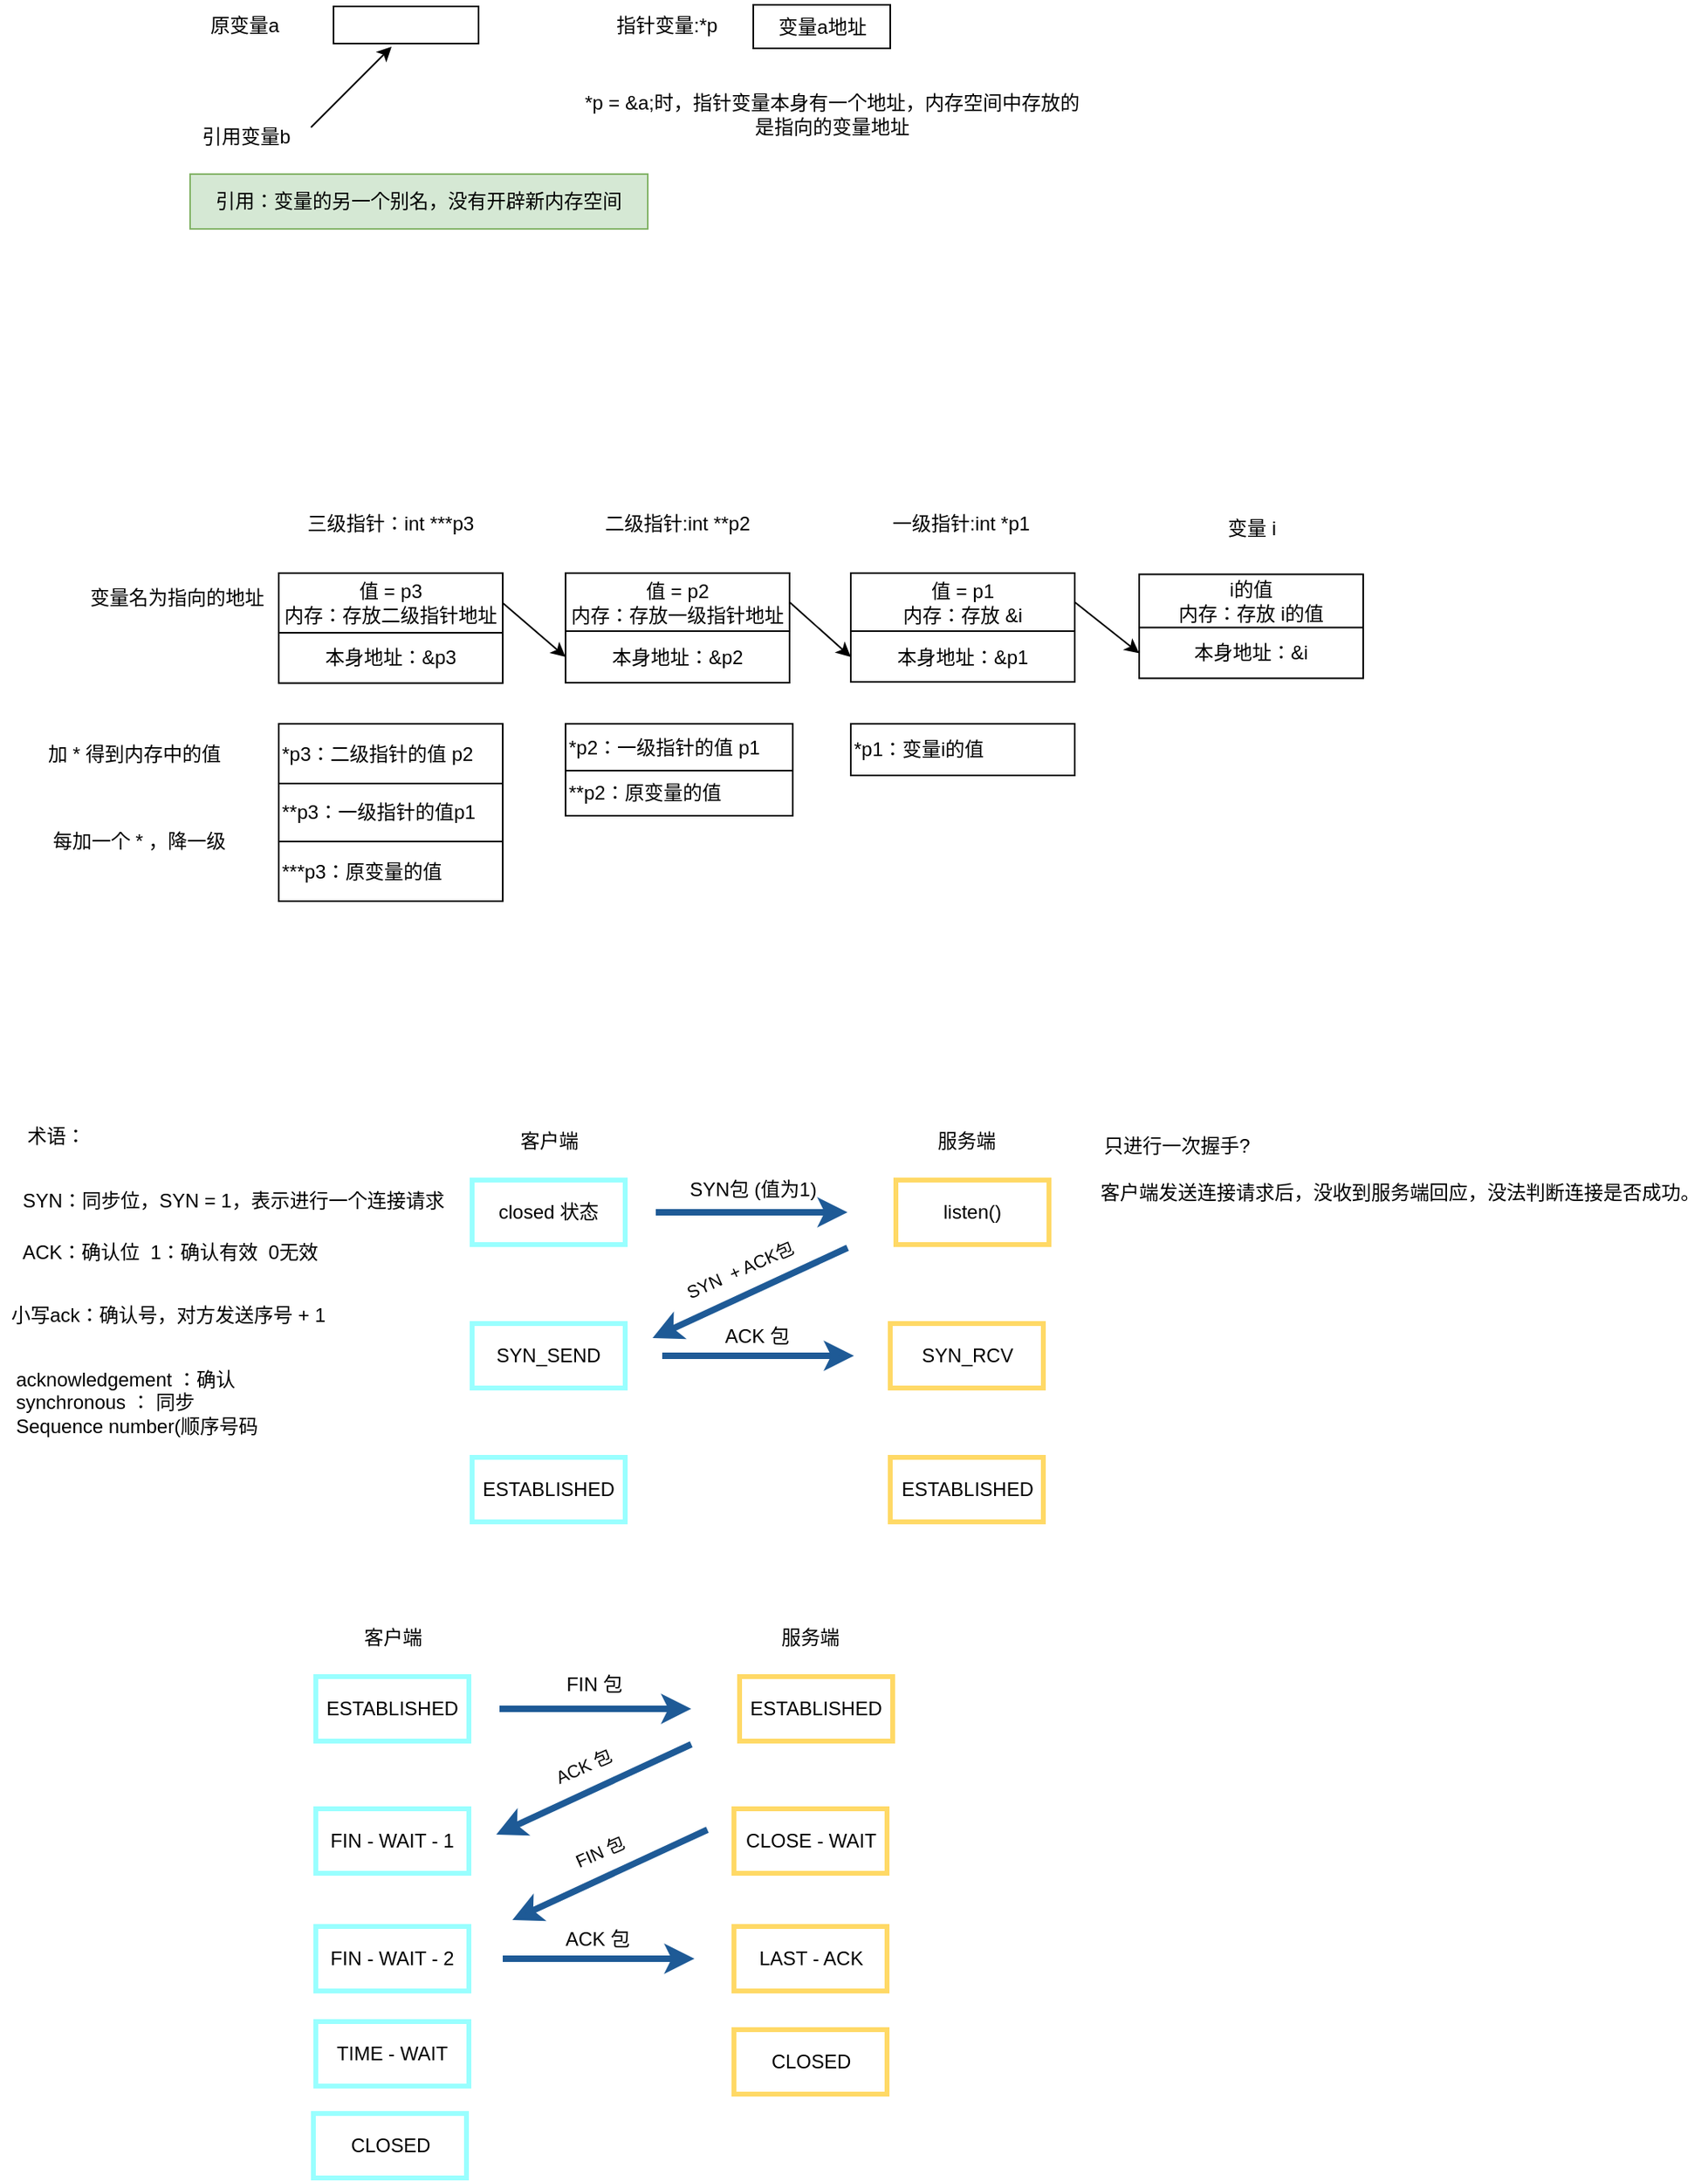 <mxfile version="21.0.2" type="github">
  <diagram name="第 1 页" id="zhSJCforY8B-MtIuW9Q7">
    <mxGraphModel dx="1120" dy="396" grid="0" gridSize="10" guides="1" tooltips="1" connect="1" arrows="1" fold="1" page="1" pageScale="1" pageWidth="1169" pageHeight="1654" math="0" shadow="0">
      <root>
        <mxCell id="0" />
        <mxCell id="1" parent="0" />
        <mxCell id="axphInQ6ILh3uUqZy5pT-3" value="" style="rounded=0;whiteSpace=wrap;html=1;" parent="1" vertex="1">
          <mxGeometry x="212" y="106" width="90" height="23" as="geometry" />
        </mxCell>
        <mxCell id="axphInQ6ILh3uUqZy5pT-4" value="原变量a" style="text;html=1;strokeColor=none;fillColor=none;align=center;verticalAlign=middle;whiteSpace=wrap;rounded=0;" parent="1" vertex="1">
          <mxGeometry x="127" y="102.5" width="60" height="30" as="geometry" />
        </mxCell>
        <mxCell id="axphInQ6ILh3uUqZy5pT-5" value="引用变量b" style="text;html=1;strokeColor=none;fillColor=none;align=center;verticalAlign=middle;whiteSpace=wrap;rounded=0;" parent="1" vertex="1">
          <mxGeometry x="129" y="172" width="58" height="30" as="geometry" />
        </mxCell>
        <mxCell id="axphInQ6ILh3uUqZy5pT-7" value="" style="endArrow=classic;html=1;rounded=0;" parent="1" edge="1">
          <mxGeometry width="50" height="50" relative="1" as="geometry">
            <mxPoint x="198" y="181" as="sourcePoint" />
            <mxPoint x="248" y="131" as="targetPoint" />
          </mxGeometry>
        </mxCell>
        <mxCell id="axphInQ6ILh3uUqZy5pT-8" value="变量a地址" style="rounded=0;whiteSpace=wrap;html=1;" parent="1" vertex="1">
          <mxGeometry x="472.5" y="105" width="85" height="27" as="geometry" />
        </mxCell>
        <mxCell id="axphInQ6ILh3uUqZy5pT-9" value="指针变量:*p" style="text;html=1;strokeColor=none;fillColor=none;align=center;verticalAlign=middle;whiteSpace=wrap;rounded=0;" parent="1" vertex="1">
          <mxGeometry x="375" y="106" width="88" height="23" as="geometry" />
        </mxCell>
        <mxCell id="axphInQ6ILh3uUqZy5pT-10" value="*p = &amp;amp;a;时，指针变量本身有一个地址，内存空间中存放的是指向的变量地址" style="text;html=1;strokeColor=none;fillColor=none;align=center;verticalAlign=middle;whiteSpace=wrap;rounded=0;" parent="1" vertex="1">
          <mxGeometry x="361" y="144" width="321" height="58" as="geometry" />
        </mxCell>
        <mxCell id="axphInQ6ILh3uUqZy5pT-11" value="引用：变量的另一个别名，没有开辟新内存空间" style="text;html=1;strokeColor=#82b366;fillColor=#d5e8d4;align=center;verticalAlign=middle;whiteSpace=wrap;rounded=0;" parent="1" vertex="1">
          <mxGeometry x="123" y="210" width="284" height="34" as="geometry" />
        </mxCell>
        <mxCell id="t9q21rlbk7sv6u75ExxA-17" value="变量名为指向的地址" style="text;html=1;strokeColor=none;fillColor=none;align=center;verticalAlign=middle;whiteSpace=wrap;rounded=0;" parent="1" vertex="1">
          <mxGeometry x="54" y="460" width="122" height="26.5" as="geometry" />
        </mxCell>
        <mxCell id="t9q21rlbk7sv6u75ExxA-31" value="加 * 得到内存中的值" style="text;html=1;strokeColor=none;fillColor=none;align=center;verticalAlign=middle;whiteSpace=wrap;rounded=0;" parent="1" vertex="1">
          <mxGeometry x="16" y="551" width="145" height="37" as="geometry" />
        </mxCell>
        <mxCell id="t9q21rlbk7sv6u75ExxA-43" value="" style="shape=table;startSize=0;container=1;collapsible=0;childLayout=tableLayout;" parent="1" vertex="1">
          <mxGeometry x="356" y="457.5" width="139" height="68" as="geometry" />
        </mxCell>
        <mxCell id="t9q21rlbk7sv6u75ExxA-44" value="" style="shape=tableRow;horizontal=0;startSize=0;swimlaneHead=0;swimlaneBody=0;strokeColor=inherit;top=0;left=0;bottom=0;right=0;collapsible=0;dropTarget=0;fillColor=none;points=[[0,0.5],[1,0.5]];portConstraint=eastwest;" parent="t9q21rlbk7sv6u75ExxA-43" vertex="1">
          <mxGeometry width="139" height="36" as="geometry" />
        </mxCell>
        <mxCell id="t9q21rlbk7sv6u75ExxA-45" value="值 = p2&lt;br&gt;内存：存放一级指针地址" style="shape=partialRectangle;html=1;whiteSpace=wrap;connectable=0;strokeColor=inherit;overflow=hidden;fillColor=none;top=0;left=0;bottom=0;right=0;pointerEvents=1;" parent="t9q21rlbk7sv6u75ExxA-44" vertex="1">
          <mxGeometry width="139" height="36" as="geometry">
            <mxRectangle width="139" height="36" as="alternateBounds" />
          </mxGeometry>
        </mxCell>
        <mxCell id="t9q21rlbk7sv6u75ExxA-46" value="" style="shape=tableRow;horizontal=0;startSize=0;swimlaneHead=0;swimlaneBody=0;strokeColor=inherit;top=0;left=0;bottom=0;right=0;collapsible=0;dropTarget=0;fillColor=none;points=[[0,0.5],[1,0.5]];portConstraint=eastwest;" parent="t9q21rlbk7sv6u75ExxA-43" vertex="1">
          <mxGeometry y="36" width="139" height="32" as="geometry" />
        </mxCell>
        <mxCell id="t9q21rlbk7sv6u75ExxA-47" value="本身地址：&amp;amp;p2" style="shape=partialRectangle;html=1;whiteSpace=wrap;connectable=0;strokeColor=inherit;overflow=hidden;fillColor=none;top=0;left=0;bottom=0;right=0;pointerEvents=1;" parent="t9q21rlbk7sv6u75ExxA-46" vertex="1">
          <mxGeometry width="139" height="32" as="geometry">
            <mxRectangle width="139" height="32" as="alternateBounds" />
          </mxGeometry>
        </mxCell>
        <mxCell id="t9q21rlbk7sv6u75ExxA-48" value="" style="shape=table;startSize=0;container=1;collapsible=0;childLayout=tableLayout;" parent="1" vertex="1">
          <mxGeometry x="533" y="457.5" width="139" height="67.5" as="geometry" />
        </mxCell>
        <mxCell id="t9q21rlbk7sv6u75ExxA-49" value="" style="shape=tableRow;horizontal=0;startSize=0;swimlaneHead=0;swimlaneBody=0;strokeColor=inherit;top=0;left=0;bottom=0;right=0;collapsible=0;dropTarget=0;fillColor=none;points=[[0,0.5],[1,0.5]];portConstraint=eastwest;" parent="t9q21rlbk7sv6u75ExxA-48" vertex="1">
          <mxGeometry width="139" height="36" as="geometry" />
        </mxCell>
        <mxCell id="t9q21rlbk7sv6u75ExxA-50" value="值 = p1&lt;br&gt;内存：存放 &amp;amp;i" style="shape=partialRectangle;html=1;whiteSpace=wrap;connectable=0;strokeColor=inherit;overflow=hidden;fillColor=none;top=0;left=0;bottom=0;right=0;pointerEvents=1;" parent="t9q21rlbk7sv6u75ExxA-49" vertex="1">
          <mxGeometry width="139" height="36" as="geometry">
            <mxRectangle width="139" height="36" as="alternateBounds" />
          </mxGeometry>
        </mxCell>
        <mxCell id="t9q21rlbk7sv6u75ExxA-51" value="" style="shape=tableRow;horizontal=0;startSize=0;swimlaneHead=0;swimlaneBody=0;strokeColor=inherit;top=0;left=0;bottom=0;right=0;collapsible=0;dropTarget=0;fillColor=none;points=[[0,0.5],[1,0.5]];portConstraint=eastwest;" parent="t9q21rlbk7sv6u75ExxA-48" vertex="1">
          <mxGeometry y="36" width="139" height="32" as="geometry" />
        </mxCell>
        <mxCell id="t9q21rlbk7sv6u75ExxA-52" value="本身地址：&amp;amp;p1" style="shape=partialRectangle;html=1;whiteSpace=wrap;connectable=0;strokeColor=inherit;overflow=hidden;fillColor=none;top=0;left=0;bottom=0;right=0;pointerEvents=1;" parent="t9q21rlbk7sv6u75ExxA-51" vertex="1">
          <mxGeometry width="139" height="32" as="geometry">
            <mxRectangle width="139" height="32" as="alternateBounds" />
          </mxGeometry>
        </mxCell>
        <mxCell id="t9q21rlbk7sv6u75ExxA-53" value="" style="endArrow=classic;html=1;rounded=0;entryX=0;entryY=0.5;entryDx=0;entryDy=0;exitX=1;exitY=0.5;exitDx=0;exitDy=0;" parent="1" source="t9q21rlbk7sv6u75ExxA-44" target="t9q21rlbk7sv6u75ExxA-51" edge="1">
          <mxGeometry width="50" height="50" relative="1" as="geometry">
            <mxPoint x="479" y="471.5" as="sourcePoint" />
            <mxPoint x="529" y="421.5" as="targetPoint" />
          </mxGeometry>
        </mxCell>
        <mxCell id="t9q21rlbk7sv6u75ExxA-54" value="" style="shape=table;startSize=0;container=1;collapsible=0;childLayout=tableLayout;" parent="1" vertex="1">
          <mxGeometry x="178" y="457.5" width="139" height="68.25" as="geometry" />
        </mxCell>
        <mxCell id="t9q21rlbk7sv6u75ExxA-55" value="" style="shape=tableRow;horizontal=0;startSize=0;swimlaneHead=0;swimlaneBody=0;strokeColor=inherit;top=0;left=0;bottom=0;right=0;collapsible=0;dropTarget=0;fillColor=none;points=[[0,0.5],[1,0.5]];portConstraint=eastwest;" parent="t9q21rlbk7sv6u75ExxA-54" vertex="1">
          <mxGeometry width="139" height="37" as="geometry" />
        </mxCell>
        <mxCell id="t9q21rlbk7sv6u75ExxA-56" value="值 = p3&lt;br&gt;内存：存放二级指针地址" style="shape=partialRectangle;html=1;whiteSpace=wrap;connectable=0;strokeColor=inherit;overflow=hidden;fillColor=none;top=0;left=0;bottom=0;right=0;pointerEvents=1;" parent="t9q21rlbk7sv6u75ExxA-55" vertex="1">
          <mxGeometry width="139" height="37" as="geometry">
            <mxRectangle width="139" height="37" as="alternateBounds" />
          </mxGeometry>
        </mxCell>
        <mxCell id="t9q21rlbk7sv6u75ExxA-57" value="" style="shape=tableRow;horizontal=0;startSize=0;swimlaneHead=0;swimlaneBody=0;strokeColor=inherit;top=0;left=0;bottom=0;right=0;collapsible=0;dropTarget=0;fillColor=none;points=[[0,0.5],[1,0.5]];portConstraint=eastwest;" parent="t9q21rlbk7sv6u75ExxA-54" vertex="1">
          <mxGeometry y="37" width="139" height="31" as="geometry" />
        </mxCell>
        <mxCell id="t9q21rlbk7sv6u75ExxA-58" value="本身地址：&amp;amp;p3" style="shape=partialRectangle;html=1;whiteSpace=wrap;connectable=0;strokeColor=inherit;overflow=hidden;fillColor=none;top=0;left=0;bottom=0;right=0;pointerEvents=1;" parent="t9q21rlbk7sv6u75ExxA-57" vertex="1">
          <mxGeometry width="139" height="31" as="geometry">
            <mxRectangle width="139" height="31" as="alternateBounds" />
          </mxGeometry>
        </mxCell>
        <mxCell id="t9q21rlbk7sv6u75ExxA-60" value="" style="endArrow=classic;html=1;rounded=0;exitX=1;exitY=0.5;exitDx=0;exitDy=0;entryX=0;entryY=0.5;entryDx=0;entryDy=0;" parent="1" source="t9q21rlbk7sv6u75ExxA-55" target="t9q21rlbk7sv6u75ExxA-46" edge="1">
          <mxGeometry width="50" height="50" relative="1" as="geometry">
            <mxPoint x="485" y="571.5" as="sourcePoint" />
            <mxPoint x="535" y="521.5" as="targetPoint" />
          </mxGeometry>
        </mxCell>
        <mxCell id="t9q21rlbk7sv6u75ExxA-61" value="一级指针:int *p1" style="text;html=1;strokeColor=none;fillColor=none;align=center;verticalAlign=middle;whiteSpace=wrap;rounded=0;" parent="1" vertex="1">
          <mxGeometry x="547" y="417.5" width="109" height="18" as="geometry" />
        </mxCell>
        <mxCell id="t9q21rlbk7sv6u75ExxA-62" value="二级指针:int **p2" style="text;html=1;strokeColor=none;fillColor=none;align=center;verticalAlign=middle;whiteSpace=wrap;rounded=0;" parent="1" vertex="1">
          <mxGeometry x="370" y="416" width="111" height="21" as="geometry" />
        </mxCell>
        <mxCell id="t9q21rlbk7sv6u75ExxA-63" value="三级指针：int ***p3" style="text;html=1;strokeColor=none;fillColor=none;align=center;verticalAlign=middle;whiteSpace=wrap;rounded=0;" parent="1" vertex="1">
          <mxGeometry x="190" y="418" width="115" height="17" as="geometry" />
        </mxCell>
        <mxCell id="t9q21rlbk7sv6u75ExxA-64" value="" style="shape=table;startSize=0;container=1;collapsible=0;childLayout=tableLayout;" parent="1" vertex="1">
          <mxGeometry x="712" y="458.25" width="139" height="64.5" as="geometry" />
        </mxCell>
        <mxCell id="t9q21rlbk7sv6u75ExxA-65" value="" style="shape=tableRow;horizontal=0;startSize=0;swimlaneHead=0;swimlaneBody=0;strokeColor=inherit;top=0;left=0;bottom=0;right=0;collapsible=0;dropTarget=0;fillColor=none;points=[[0,0.5],[1,0.5]];portConstraint=eastwest;" parent="t9q21rlbk7sv6u75ExxA-64" vertex="1">
          <mxGeometry width="139" height="33" as="geometry" />
        </mxCell>
        <mxCell id="t9q21rlbk7sv6u75ExxA-66" value="i的值&lt;br&gt;内存：存放 i的值" style="shape=partialRectangle;html=1;whiteSpace=wrap;connectable=0;strokeColor=inherit;overflow=hidden;fillColor=none;top=0;left=0;bottom=0;right=0;pointerEvents=1;" parent="t9q21rlbk7sv6u75ExxA-65" vertex="1">
          <mxGeometry width="139" height="33" as="geometry">
            <mxRectangle width="139" height="33" as="alternateBounds" />
          </mxGeometry>
        </mxCell>
        <mxCell id="t9q21rlbk7sv6u75ExxA-67" value="" style="shape=tableRow;horizontal=0;startSize=0;swimlaneHead=0;swimlaneBody=0;strokeColor=inherit;top=0;left=0;bottom=0;right=0;collapsible=0;dropTarget=0;fillColor=none;points=[[0,0.5],[1,0.5]];portConstraint=eastwest;" parent="t9q21rlbk7sv6u75ExxA-64" vertex="1">
          <mxGeometry y="33" width="139" height="32" as="geometry" />
        </mxCell>
        <mxCell id="t9q21rlbk7sv6u75ExxA-68" value="本身地址：&amp;amp;i" style="shape=partialRectangle;html=1;whiteSpace=wrap;connectable=0;strokeColor=inherit;overflow=hidden;fillColor=none;top=0;left=0;bottom=0;right=0;pointerEvents=1;" parent="t9q21rlbk7sv6u75ExxA-67" vertex="1">
          <mxGeometry width="139" height="32" as="geometry">
            <mxRectangle width="139" height="32" as="alternateBounds" />
          </mxGeometry>
        </mxCell>
        <mxCell id="t9q21rlbk7sv6u75ExxA-69" value="" style="endArrow=classic;html=1;rounded=0;entryX=0;entryY=0.5;entryDx=0;entryDy=0;exitX=1;exitY=0.5;exitDx=0;exitDy=0;" parent="1" source="t9q21rlbk7sv6u75ExxA-49" target="t9q21rlbk7sv6u75ExxA-67" edge="1">
          <mxGeometry width="50" height="50" relative="1" as="geometry">
            <mxPoint x="653" y="613" as="sourcePoint" />
            <mxPoint x="703" y="563" as="targetPoint" />
          </mxGeometry>
        </mxCell>
        <mxCell id="t9q21rlbk7sv6u75ExxA-70" value="变量 i" style="text;html=1;strokeColor=none;fillColor=none;align=center;verticalAlign=middle;whiteSpace=wrap;rounded=0;" parent="1" vertex="1">
          <mxGeometry x="751.5" y="418" width="60" height="23" as="geometry" />
        </mxCell>
        <mxCell id="t9q21rlbk7sv6u75ExxA-75" value="" style="shape=table;startSize=0;container=1;collapsible=0;childLayout=tableLayout;" parent="1" vertex="1">
          <mxGeometry x="533" y="551" width="139" height="32" as="geometry" />
        </mxCell>
        <mxCell id="t9q21rlbk7sv6u75ExxA-76" value="" style="shape=tableRow;horizontal=0;startSize=0;swimlaneHead=0;swimlaneBody=0;strokeColor=inherit;top=0;left=0;bottom=0;right=0;collapsible=0;dropTarget=0;fillColor=none;points=[[0,0.5],[1,0.5]];portConstraint=eastwest;" parent="t9q21rlbk7sv6u75ExxA-75" vertex="1">
          <mxGeometry width="139" height="32" as="geometry" />
        </mxCell>
        <mxCell id="t9q21rlbk7sv6u75ExxA-77" value="*p1：变量i的值" style="shape=partialRectangle;html=1;whiteSpace=wrap;connectable=0;strokeColor=inherit;overflow=hidden;fillColor=none;top=0;left=0;bottom=0;right=0;pointerEvents=1;align=left;" parent="t9q21rlbk7sv6u75ExxA-76" vertex="1">
          <mxGeometry width="139" height="32" as="geometry">
            <mxRectangle width="139" height="32" as="alternateBounds" />
          </mxGeometry>
        </mxCell>
        <mxCell id="t9q21rlbk7sv6u75ExxA-78" value="" style="shape=table;startSize=0;container=1;collapsible=0;childLayout=tableLayout;align=left;" parent="1" vertex="1">
          <mxGeometry x="356" y="551" width="141" height="57" as="geometry" />
        </mxCell>
        <mxCell id="t9q21rlbk7sv6u75ExxA-79" value="" style="shape=tableRow;horizontal=0;startSize=0;swimlaneHead=0;swimlaneBody=0;strokeColor=inherit;top=0;left=0;bottom=0;right=0;collapsible=0;dropTarget=0;fillColor=none;points=[[0,0.5],[1,0.5]];portConstraint=eastwest;" parent="t9q21rlbk7sv6u75ExxA-78" vertex="1">
          <mxGeometry width="141" height="29" as="geometry" />
        </mxCell>
        <mxCell id="t9q21rlbk7sv6u75ExxA-80" value="*p2：一级指针的值 p1" style="shape=partialRectangle;html=1;whiteSpace=wrap;connectable=0;strokeColor=inherit;overflow=hidden;fillColor=none;top=0;left=0;bottom=0;right=0;pointerEvents=1;align=left;" parent="t9q21rlbk7sv6u75ExxA-79" vertex="1">
          <mxGeometry width="141" height="29" as="geometry">
            <mxRectangle width="141" height="29" as="alternateBounds" />
          </mxGeometry>
        </mxCell>
        <mxCell id="t9q21rlbk7sv6u75ExxA-81" value="" style="shape=tableRow;horizontal=0;startSize=0;swimlaneHead=0;swimlaneBody=0;strokeColor=inherit;top=0;left=0;bottom=0;right=0;collapsible=0;dropTarget=0;fillColor=none;points=[[0,0.5],[1,0.5]];portConstraint=eastwest;" parent="t9q21rlbk7sv6u75ExxA-78" vertex="1">
          <mxGeometry y="29" width="141" height="28" as="geometry" />
        </mxCell>
        <mxCell id="t9q21rlbk7sv6u75ExxA-82" value="**p2：原变量的值" style="shape=partialRectangle;html=1;whiteSpace=wrap;connectable=0;strokeColor=inherit;overflow=hidden;fillColor=none;top=0;left=0;bottom=0;right=0;pointerEvents=1;align=left;" parent="t9q21rlbk7sv6u75ExxA-81" vertex="1">
          <mxGeometry width="141" height="28" as="geometry">
            <mxRectangle width="141" height="28" as="alternateBounds" />
          </mxGeometry>
        </mxCell>
        <mxCell id="t9q21rlbk7sv6u75ExxA-83" value="" style="shape=table;startSize=0;container=1;collapsible=0;childLayout=tableLayout;" parent="1" vertex="1">
          <mxGeometry x="178" y="551" width="139" height="110" as="geometry" />
        </mxCell>
        <mxCell id="t9q21rlbk7sv6u75ExxA-84" value="" style="shape=tableRow;horizontal=0;startSize=0;swimlaneHead=0;swimlaneBody=0;strokeColor=inherit;top=0;left=0;bottom=0;right=0;collapsible=0;dropTarget=0;fillColor=none;points=[[0,0.5],[1,0.5]];portConstraint=eastwest;" parent="t9q21rlbk7sv6u75ExxA-83" vertex="1">
          <mxGeometry width="139" height="37" as="geometry" />
        </mxCell>
        <mxCell id="t9q21rlbk7sv6u75ExxA-85" value="*p3：二级指针的值 p2" style="shape=partialRectangle;html=1;whiteSpace=wrap;connectable=0;strokeColor=inherit;overflow=hidden;fillColor=none;top=0;left=0;bottom=0;right=0;pointerEvents=1;align=left;" parent="t9q21rlbk7sv6u75ExxA-84" vertex="1">
          <mxGeometry width="139" height="37" as="geometry">
            <mxRectangle width="139" height="37" as="alternateBounds" />
          </mxGeometry>
        </mxCell>
        <mxCell id="t9q21rlbk7sv6u75ExxA-86" value="" style="shape=tableRow;horizontal=0;startSize=0;swimlaneHead=0;swimlaneBody=0;strokeColor=inherit;top=0;left=0;bottom=0;right=0;collapsible=0;dropTarget=0;fillColor=none;points=[[0,0.5],[1,0.5]];portConstraint=eastwest;" parent="t9q21rlbk7sv6u75ExxA-83" vertex="1">
          <mxGeometry y="37" width="139" height="36" as="geometry" />
        </mxCell>
        <mxCell id="t9q21rlbk7sv6u75ExxA-87" value="**p3：一级指针的值p1" style="shape=partialRectangle;html=1;whiteSpace=wrap;connectable=0;strokeColor=inherit;overflow=hidden;fillColor=none;top=0;left=0;bottom=0;right=0;pointerEvents=1;align=left;" parent="t9q21rlbk7sv6u75ExxA-86" vertex="1">
          <mxGeometry width="139" height="36" as="geometry">
            <mxRectangle width="139" height="36" as="alternateBounds" />
          </mxGeometry>
        </mxCell>
        <mxCell id="t9q21rlbk7sv6u75ExxA-88" value="" style="shape=tableRow;horizontal=0;startSize=0;swimlaneHead=0;swimlaneBody=0;strokeColor=inherit;top=0;left=0;bottom=0;right=0;collapsible=0;dropTarget=0;fillColor=none;points=[[0,0.5],[1,0.5]];portConstraint=eastwest;" parent="t9q21rlbk7sv6u75ExxA-83" vertex="1">
          <mxGeometry y="73" width="139" height="37" as="geometry" />
        </mxCell>
        <mxCell id="t9q21rlbk7sv6u75ExxA-89" value="***p3：原变量的值" style="shape=partialRectangle;html=1;whiteSpace=wrap;connectable=0;strokeColor=inherit;overflow=hidden;fillColor=none;top=0;left=0;bottom=0;right=0;pointerEvents=1;align=left;" parent="t9q21rlbk7sv6u75ExxA-88" vertex="1">
          <mxGeometry width="139" height="37" as="geometry">
            <mxRectangle width="139" height="37" as="alternateBounds" />
          </mxGeometry>
        </mxCell>
        <mxCell id="t9q21rlbk7sv6u75ExxA-90" value="每加一个 * ，降一级" style="text;html=1;strokeColor=none;fillColor=none;align=center;verticalAlign=middle;whiteSpace=wrap;rounded=0;" parent="1" vertex="1">
          <mxGeometry x="35" y="613" width="113" height="21" as="geometry" />
        </mxCell>
        <mxCell id="xyn21V8PsA411hffmtjd-5" style="edgeStyle=orthogonalEdgeStyle;rounded=0;orthogonalLoop=1;jettySize=auto;html=1;strokeWidth=4;strokeColor=#1E5A96;" edge="1" parent="1">
          <mxGeometry relative="1" as="geometry">
            <mxPoint x="412" y="854" as="sourcePoint" />
            <mxPoint x="531" y="854" as="targetPoint" />
          </mxGeometry>
        </mxCell>
        <mxCell id="xyn21V8PsA411hffmtjd-1" value="closed 状态" style="rounded=0;whiteSpace=wrap;html=1;strokeWidth=3;strokeColor=#99FFFF;" vertex="1" parent="1">
          <mxGeometry x="298" y="834" width="95" height="40" as="geometry" />
        </mxCell>
        <mxCell id="xyn21V8PsA411hffmtjd-2" value="客户端" style="text;html=1;strokeColor=none;fillColor=none;align=center;verticalAlign=middle;whiteSpace=wrap;rounded=0;" vertex="1" parent="1">
          <mxGeometry x="315.5" y="795" width="60" height="30" as="geometry" />
        </mxCell>
        <mxCell id="xyn21V8PsA411hffmtjd-3" value="服务端" style="text;html=1;strokeColor=none;fillColor=none;align=center;verticalAlign=middle;whiteSpace=wrap;rounded=0;" vertex="1" parent="1">
          <mxGeometry x="575" y="795" width="60" height="30" as="geometry" />
        </mxCell>
        <mxCell id="xyn21V8PsA411hffmtjd-4" value="listen()" style="rounded=0;whiteSpace=wrap;html=1;strokeWidth=3;strokeColor=#FFD966;" vertex="1" parent="1">
          <mxGeometry x="561" y="834" width="95" height="40" as="geometry" />
        </mxCell>
        <mxCell id="xyn21V8PsA411hffmtjd-6" value="SYN包 (值为1)" style="text;html=1;strokeColor=none;fillColor=none;align=center;verticalAlign=middle;whiteSpace=wrap;rounded=0;" vertex="1" parent="1">
          <mxGeometry x="428" y="832" width="89" height="16" as="geometry" />
        </mxCell>
        <mxCell id="xyn21V8PsA411hffmtjd-7" value="SYN_SEND" style="rounded=0;whiteSpace=wrap;html=1;strokeWidth=3;strokeColor=#99FFFF;" vertex="1" parent="1">
          <mxGeometry x="298" y="923" width="95" height="40" as="geometry" />
        </mxCell>
        <mxCell id="xyn21V8PsA411hffmtjd-8" value="ESTABLISHED" style="rounded=0;whiteSpace=wrap;html=1;strokeWidth=3;strokeColor=#99FFFF;" vertex="1" parent="1">
          <mxGeometry x="298" y="1006" width="95" height="40" as="geometry" />
        </mxCell>
        <mxCell id="xyn21V8PsA411hffmtjd-9" value="SYN_RCV" style="rounded=0;whiteSpace=wrap;html=1;strokeWidth=3;strokeColor=#FFD966;" vertex="1" parent="1">
          <mxGeometry x="557.5" y="923" width="95" height="40" as="geometry" />
        </mxCell>
        <mxCell id="xyn21V8PsA411hffmtjd-10" value="ESTABLISHED" style="rounded=0;whiteSpace=wrap;html=1;strokeWidth=3;strokeColor=#FFD966;" vertex="1" parent="1">
          <mxGeometry x="557.5" y="1006" width="95" height="40" as="geometry" />
        </mxCell>
        <mxCell id="xyn21V8PsA411hffmtjd-12" value="" style="endArrow=none;html=1;rounded=0;startArrow=classic;startFill=1;endFill=0;strokeWidth=4;strokeColor=#1e5a96;" edge="1" parent="1">
          <mxGeometry width="50" height="50" relative="1" as="geometry">
            <mxPoint x="410" y="932" as="sourcePoint" />
            <mxPoint x="531" y="876" as="targetPoint" />
          </mxGeometry>
        </mxCell>
        <mxCell id="xyn21V8PsA411hffmtjd-14" value="SYN&amp;nbsp; + ACK包" style="edgeLabel;html=1;align=center;verticalAlign=middle;resizable=0;points=[];rotation=336;" vertex="1" connectable="0" parent="xyn21V8PsA411hffmtjd-12">
          <mxGeometry relative="1" as="geometry">
            <mxPoint x="-7" y="-14" as="offset" />
          </mxGeometry>
        </mxCell>
        <mxCell id="xyn21V8PsA411hffmtjd-15" style="edgeStyle=orthogonalEdgeStyle;rounded=0;orthogonalLoop=1;jettySize=auto;html=1;strokeWidth=4;strokeColor=#1E5A96;" edge="1" parent="1">
          <mxGeometry relative="1" as="geometry">
            <mxPoint x="416" y="943" as="sourcePoint" />
            <mxPoint x="535" y="943" as="targetPoint" />
          </mxGeometry>
        </mxCell>
        <mxCell id="xyn21V8PsA411hffmtjd-16" value="ACK 包" style="text;html=1;strokeColor=none;fillColor=none;align=center;verticalAlign=middle;whiteSpace=wrap;rounded=0;" vertex="1" parent="1">
          <mxGeometry x="450" y="923" width="50" height="16" as="geometry" />
        </mxCell>
        <mxCell id="xyn21V8PsA411hffmtjd-17" style="edgeStyle=orthogonalEdgeStyle;rounded=0;orthogonalLoop=1;jettySize=auto;html=1;strokeWidth=4;strokeColor=#1E5A96;" edge="1" parent="1">
          <mxGeometry relative="1" as="geometry">
            <mxPoint x="315" y="1162" as="sourcePoint" />
            <mxPoint x="434" y="1162" as="targetPoint" />
          </mxGeometry>
        </mxCell>
        <mxCell id="xyn21V8PsA411hffmtjd-18" value="ESTABLISHED" style="rounded=0;whiteSpace=wrap;html=1;strokeWidth=3;strokeColor=#99FFFF;" vertex="1" parent="1">
          <mxGeometry x="201" y="1142" width="95" height="40" as="geometry" />
        </mxCell>
        <mxCell id="xyn21V8PsA411hffmtjd-19" value="客户端" style="text;html=1;strokeColor=none;fillColor=none;align=center;verticalAlign=middle;whiteSpace=wrap;rounded=0;" vertex="1" parent="1">
          <mxGeometry x="218.5" y="1103" width="60" height="30" as="geometry" />
        </mxCell>
        <mxCell id="xyn21V8PsA411hffmtjd-20" value="服务端" style="text;html=1;strokeColor=none;fillColor=none;align=center;verticalAlign=middle;whiteSpace=wrap;rounded=0;" vertex="1" parent="1">
          <mxGeometry x="478" y="1103" width="60" height="30" as="geometry" />
        </mxCell>
        <mxCell id="xyn21V8PsA411hffmtjd-21" value="ESTABLISHED" style="rounded=0;whiteSpace=wrap;html=1;strokeWidth=3;strokeColor=#FFD966;" vertex="1" parent="1">
          <mxGeometry x="464" y="1142" width="95" height="40" as="geometry" />
        </mxCell>
        <mxCell id="xyn21V8PsA411hffmtjd-22" value="FIN 包" style="text;html=1;strokeColor=none;fillColor=none;align=center;verticalAlign=middle;whiteSpace=wrap;rounded=0;" vertex="1" parent="1">
          <mxGeometry x="349" y="1139" width="50" height="16" as="geometry" />
        </mxCell>
        <mxCell id="xyn21V8PsA411hffmtjd-23" value="FIN - WAIT - 1" style="rounded=0;whiteSpace=wrap;html=1;strokeWidth=3;strokeColor=#99FFFF;" vertex="1" parent="1">
          <mxGeometry x="201" y="1224" width="95" height="40" as="geometry" />
        </mxCell>
        <mxCell id="xyn21V8PsA411hffmtjd-24" value="FIN - WAIT - 2" style="rounded=0;whiteSpace=wrap;html=1;strokeWidth=3;strokeColor=#99FFFF;" vertex="1" parent="1">
          <mxGeometry x="201" y="1297" width="95" height="40" as="geometry" />
        </mxCell>
        <mxCell id="xyn21V8PsA411hffmtjd-25" value="CLOSE - WAIT" style="rounded=0;whiteSpace=wrap;html=1;strokeWidth=3;strokeColor=#FFD966;" vertex="1" parent="1">
          <mxGeometry x="460.5" y="1224" width="95" height="40" as="geometry" />
        </mxCell>
        <mxCell id="xyn21V8PsA411hffmtjd-26" value="LAST - ACK" style="rounded=0;whiteSpace=wrap;html=1;strokeWidth=3;strokeColor=#FFD966;" vertex="1" parent="1">
          <mxGeometry x="460.5" y="1297" width="95" height="40" as="geometry" />
        </mxCell>
        <mxCell id="xyn21V8PsA411hffmtjd-27" value="" style="endArrow=none;html=1;rounded=0;startArrow=classic;startFill=1;endFill=0;strokeWidth=4;strokeColor=#1e5a96;" edge="1" parent="1">
          <mxGeometry width="50" height="50" relative="1" as="geometry">
            <mxPoint x="313" y="1240" as="sourcePoint" />
            <mxPoint x="434" y="1184" as="targetPoint" />
          </mxGeometry>
        </mxCell>
        <mxCell id="xyn21V8PsA411hffmtjd-28" value="ACK 包" style="edgeLabel;html=1;align=center;verticalAlign=middle;resizable=0;points=[];rotation=336;" vertex="1" connectable="0" parent="xyn21V8PsA411hffmtjd-27">
          <mxGeometry relative="1" as="geometry">
            <mxPoint x="-7" y="-14" as="offset" />
          </mxGeometry>
        </mxCell>
        <mxCell id="xyn21V8PsA411hffmtjd-29" style="edgeStyle=orthogonalEdgeStyle;rounded=0;orthogonalLoop=1;jettySize=auto;html=1;strokeWidth=4;strokeColor=#1E5A96;" edge="1" parent="1">
          <mxGeometry relative="1" as="geometry">
            <mxPoint x="317" y="1317" as="sourcePoint" />
            <mxPoint x="436" y="1317" as="targetPoint" />
          </mxGeometry>
        </mxCell>
        <mxCell id="xyn21V8PsA411hffmtjd-30" value="ACK 包" style="text;html=1;strokeColor=none;fillColor=none;align=center;verticalAlign=middle;whiteSpace=wrap;rounded=0;" vertex="1" parent="1">
          <mxGeometry x="351" y="1297" width="50" height="16" as="geometry" />
        </mxCell>
        <mxCell id="xyn21V8PsA411hffmtjd-31" value="TIME - WAIT" style="rounded=0;whiteSpace=wrap;html=1;strokeWidth=3;strokeColor=#99FFFF;" vertex="1" parent="1">
          <mxGeometry x="201" y="1356" width="95" height="40" as="geometry" />
        </mxCell>
        <mxCell id="xyn21V8PsA411hffmtjd-32" value="CLOSED" style="rounded=0;whiteSpace=wrap;html=1;strokeWidth=3;strokeColor=#99FFFF;" vertex="1" parent="1">
          <mxGeometry x="199.5" y="1413" width="95" height="40" as="geometry" />
        </mxCell>
        <mxCell id="xyn21V8PsA411hffmtjd-33" value="CLOSED" style="rounded=0;whiteSpace=wrap;html=1;strokeWidth=3;strokeColor=#FFD966;" vertex="1" parent="1">
          <mxGeometry x="460.5" y="1361" width="95" height="40" as="geometry" />
        </mxCell>
        <mxCell id="xyn21V8PsA411hffmtjd-34" value="" style="endArrow=none;html=1;rounded=0;startArrow=classic;startFill=1;endFill=0;strokeWidth=4;strokeColor=#1e5a96;" edge="1" parent="1">
          <mxGeometry width="50" height="50" relative="1" as="geometry">
            <mxPoint x="323" y="1293" as="sourcePoint" />
            <mxPoint x="444" y="1237" as="targetPoint" />
          </mxGeometry>
        </mxCell>
        <mxCell id="xyn21V8PsA411hffmtjd-35" value="FIN 包" style="edgeLabel;html=1;align=center;verticalAlign=middle;resizable=0;points=[];rotation=336;" vertex="1" connectable="0" parent="xyn21V8PsA411hffmtjd-34">
          <mxGeometry relative="1" as="geometry">
            <mxPoint x="-7" y="-14" as="offset" />
          </mxGeometry>
        </mxCell>
        <mxCell id="xyn21V8PsA411hffmtjd-36" value="术语：" style="text;html=1;strokeColor=none;fillColor=none;align=center;verticalAlign=middle;whiteSpace=wrap;rounded=0;" vertex="1" parent="1">
          <mxGeometry x="10" y="792" width="60" height="30" as="geometry" />
        </mxCell>
        <mxCell id="xyn21V8PsA411hffmtjd-37" value="SYN：同步位，SYN = 1，表示进行一个连接请求" style="text;html=1;strokeColor=none;fillColor=none;align=center;verticalAlign=middle;whiteSpace=wrap;rounded=0;" vertex="1" parent="1">
          <mxGeometry x="5" y="834" width="290" height="26" as="geometry" />
        </mxCell>
        <mxCell id="xyn21V8PsA411hffmtjd-38" value="ACK：确认位&amp;nbsp; 1：确认有效&amp;nbsp; 0无效" style="text;html=1;strokeColor=none;fillColor=none;align=left;verticalAlign=middle;whiteSpace=wrap;rounded=0;" vertex="1" parent="1">
          <mxGeometry x="17" y="867" width="221" height="23" as="geometry" />
        </mxCell>
        <mxCell id="xyn21V8PsA411hffmtjd-39" value="小写ack：确认号，对方发送序号 + 1" style="text;html=1;strokeColor=none;fillColor=none;align=left;verticalAlign=middle;whiteSpace=wrap;rounded=0;" vertex="1" parent="1">
          <mxGeometry x="10" y="905" width="230" height="25" as="geometry" />
        </mxCell>
        <mxCell id="xyn21V8PsA411hffmtjd-40" value="acknowledgement ：确认&lt;br&gt;synchronous ： 同步&lt;br&gt;Sequence number(顺序号码" style="text;html=1;strokeColor=none;fillColor=none;align=left;verticalAlign=middle;whiteSpace=wrap;rounded=0;" vertex="1" parent="1">
          <mxGeometry x="13" y="948" width="189" height="47" as="geometry" />
        </mxCell>
        <mxCell id="xyn21V8PsA411hffmtjd-41" value="只进行一次握手?" style="text;html=1;strokeColor=none;fillColor=none;align=center;verticalAlign=middle;whiteSpace=wrap;rounded=0;" vertex="1" parent="1">
          <mxGeometry x="680.5" y="801" width="108.5" height="24" as="geometry" />
        </mxCell>
        <mxCell id="xyn21V8PsA411hffmtjd-42" value="客户端发送连接请求后，没收到服务端回应，没法判断连接是否成功。" style="text;html=1;strokeColor=none;fillColor=none;align=center;verticalAlign=middle;whiteSpace=wrap;rounded=0;" vertex="1" parent="1">
          <mxGeometry x="684" y="825" width="380" height="34" as="geometry" />
        </mxCell>
      </root>
    </mxGraphModel>
  </diagram>
</mxfile>
